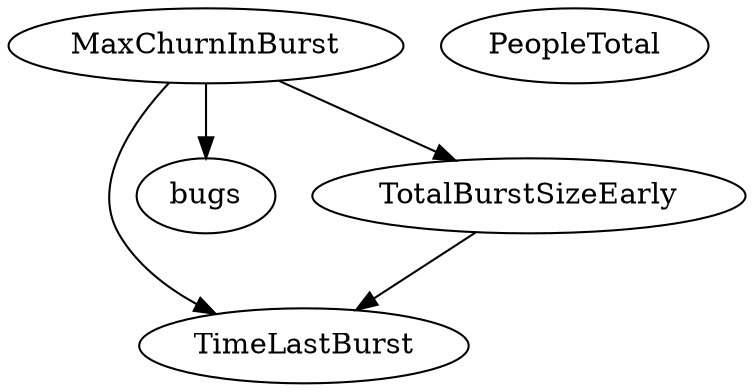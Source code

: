 digraph {
   TimeLastBurst;
   PeopleTotal;
   bugs;
   MaxChurnInBurst;
   TotalBurstSizeEarly;
   MaxChurnInBurst -> TimeLastBurst;
   MaxChurnInBurst -> bugs;
   MaxChurnInBurst -> TotalBurstSizeEarly;
   TotalBurstSizeEarly -> TimeLastBurst;
}
